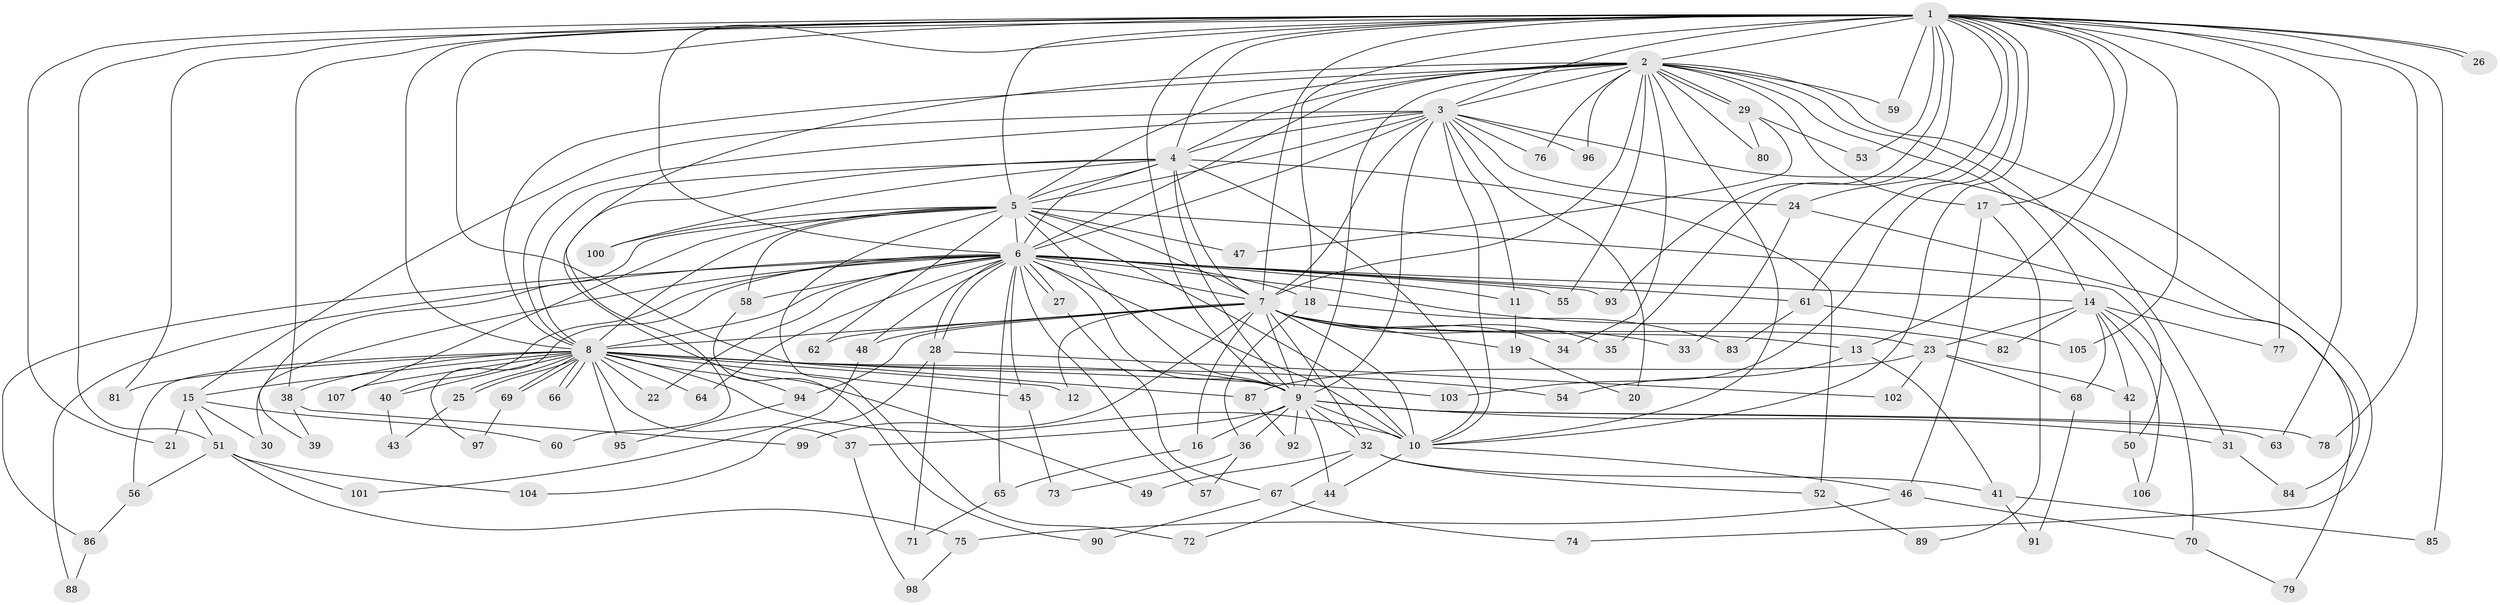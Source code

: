 // Generated by graph-tools (version 1.1) at 2025/34/03/09/25 02:34:40]
// undirected, 107 vertices, 239 edges
graph export_dot {
graph [start="1"]
  node [color=gray90,style=filled];
  1;
  2;
  3;
  4;
  5;
  6;
  7;
  8;
  9;
  10;
  11;
  12;
  13;
  14;
  15;
  16;
  17;
  18;
  19;
  20;
  21;
  22;
  23;
  24;
  25;
  26;
  27;
  28;
  29;
  30;
  31;
  32;
  33;
  34;
  35;
  36;
  37;
  38;
  39;
  40;
  41;
  42;
  43;
  44;
  45;
  46;
  47;
  48;
  49;
  50;
  51;
  52;
  53;
  54;
  55;
  56;
  57;
  58;
  59;
  60;
  61;
  62;
  63;
  64;
  65;
  66;
  67;
  68;
  69;
  70;
  71;
  72;
  73;
  74;
  75;
  76;
  77;
  78;
  79;
  80;
  81;
  82;
  83;
  84;
  85;
  86;
  87;
  88;
  89;
  90;
  91;
  92;
  93;
  94;
  95;
  96;
  97;
  98;
  99;
  100;
  101;
  102;
  103;
  104;
  105;
  106;
  107;
  1 -- 2;
  1 -- 3;
  1 -- 4;
  1 -- 5;
  1 -- 6;
  1 -- 7;
  1 -- 8;
  1 -- 9;
  1 -- 10;
  1 -- 13;
  1 -- 17;
  1 -- 18;
  1 -- 21;
  1 -- 24;
  1 -- 26;
  1 -- 26;
  1 -- 35;
  1 -- 38;
  1 -- 51;
  1 -- 53;
  1 -- 59;
  1 -- 61;
  1 -- 63;
  1 -- 77;
  1 -- 78;
  1 -- 81;
  1 -- 85;
  1 -- 87;
  1 -- 93;
  1 -- 103;
  1 -- 105;
  2 -- 3;
  2 -- 4;
  2 -- 5;
  2 -- 6;
  2 -- 7;
  2 -- 8;
  2 -- 9;
  2 -- 10;
  2 -- 14;
  2 -- 17;
  2 -- 29;
  2 -- 29;
  2 -- 31;
  2 -- 34;
  2 -- 55;
  2 -- 59;
  2 -- 60;
  2 -- 74;
  2 -- 76;
  2 -- 80;
  2 -- 96;
  3 -- 4;
  3 -- 5;
  3 -- 6;
  3 -- 7;
  3 -- 8;
  3 -- 9;
  3 -- 10;
  3 -- 11;
  3 -- 15;
  3 -- 20;
  3 -- 24;
  3 -- 76;
  3 -- 84;
  3 -- 96;
  4 -- 5;
  4 -- 6;
  4 -- 7;
  4 -- 8;
  4 -- 9;
  4 -- 10;
  4 -- 49;
  4 -- 52;
  4 -- 100;
  5 -- 6;
  5 -- 7;
  5 -- 8;
  5 -- 9;
  5 -- 10;
  5 -- 39;
  5 -- 47;
  5 -- 50;
  5 -- 58;
  5 -- 62;
  5 -- 72;
  5 -- 100;
  5 -- 107;
  6 -- 7;
  6 -- 8;
  6 -- 9;
  6 -- 10;
  6 -- 11;
  6 -- 14;
  6 -- 18;
  6 -- 22;
  6 -- 27;
  6 -- 27;
  6 -- 28;
  6 -- 28;
  6 -- 30;
  6 -- 40;
  6 -- 45;
  6 -- 48;
  6 -- 55;
  6 -- 57;
  6 -- 58;
  6 -- 61;
  6 -- 64;
  6 -- 65;
  6 -- 82;
  6 -- 86;
  6 -- 88;
  6 -- 93;
  6 -- 97;
  7 -- 8;
  7 -- 9;
  7 -- 10;
  7 -- 12;
  7 -- 13;
  7 -- 16;
  7 -- 19;
  7 -- 23;
  7 -- 32;
  7 -- 33;
  7 -- 34;
  7 -- 35;
  7 -- 48;
  7 -- 62;
  7 -- 94;
  7 -- 99;
  8 -- 9;
  8 -- 10;
  8 -- 12;
  8 -- 15;
  8 -- 22;
  8 -- 25;
  8 -- 25;
  8 -- 37;
  8 -- 38;
  8 -- 40;
  8 -- 45;
  8 -- 54;
  8 -- 56;
  8 -- 64;
  8 -- 66;
  8 -- 66;
  8 -- 69;
  8 -- 69;
  8 -- 81;
  8 -- 94;
  8 -- 95;
  8 -- 103;
  8 -- 107;
  9 -- 10;
  9 -- 16;
  9 -- 31;
  9 -- 32;
  9 -- 36;
  9 -- 37;
  9 -- 44;
  9 -- 63;
  9 -- 78;
  9 -- 92;
  10 -- 44;
  10 -- 46;
  11 -- 19;
  13 -- 41;
  13 -- 54;
  14 -- 23;
  14 -- 42;
  14 -- 68;
  14 -- 70;
  14 -- 77;
  14 -- 82;
  14 -- 106;
  15 -- 21;
  15 -- 30;
  15 -- 51;
  15 -- 60;
  16 -- 65;
  17 -- 46;
  17 -- 89;
  18 -- 36;
  18 -- 83;
  19 -- 20;
  23 -- 42;
  23 -- 68;
  23 -- 87;
  23 -- 102;
  24 -- 33;
  24 -- 79;
  25 -- 43;
  27 -- 67;
  28 -- 71;
  28 -- 102;
  28 -- 104;
  29 -- 47;
  29 -- 53;
  29 -- 80;
  31 -- 84;
  32 -- 41;
  32 -- 49;
  32 -- 52;
  32 -- 67;
  36 -- 57;
  36 -- 73;
  37 -- 98;
  38 -- 39;
  38 -- 99;
  40 -- 43;
  41 -- 85;
  41 -- 91;
  42 -- 50;
  44 -- 72;
  45 -- 73;
  46 -- 70;
  46 -- 75;
  48 -- 101;
  50 -- 106;
  51 -- 56;
  51 -- 75;
  51 -- 101;
  51 -- 104;
  52 -- 89;
  56 -- 86;
  58 -- 90;
  61 -- 83;
  61 -- 105;
  65 -- 71;
  67 -- 74;
  67 -- 90;
  68 -- 91;
  69 -- 97;
  70 -- 79;
  75 -- 98;
  86 -- 88;
  87 -- 92;
  94 -- 95;
}

